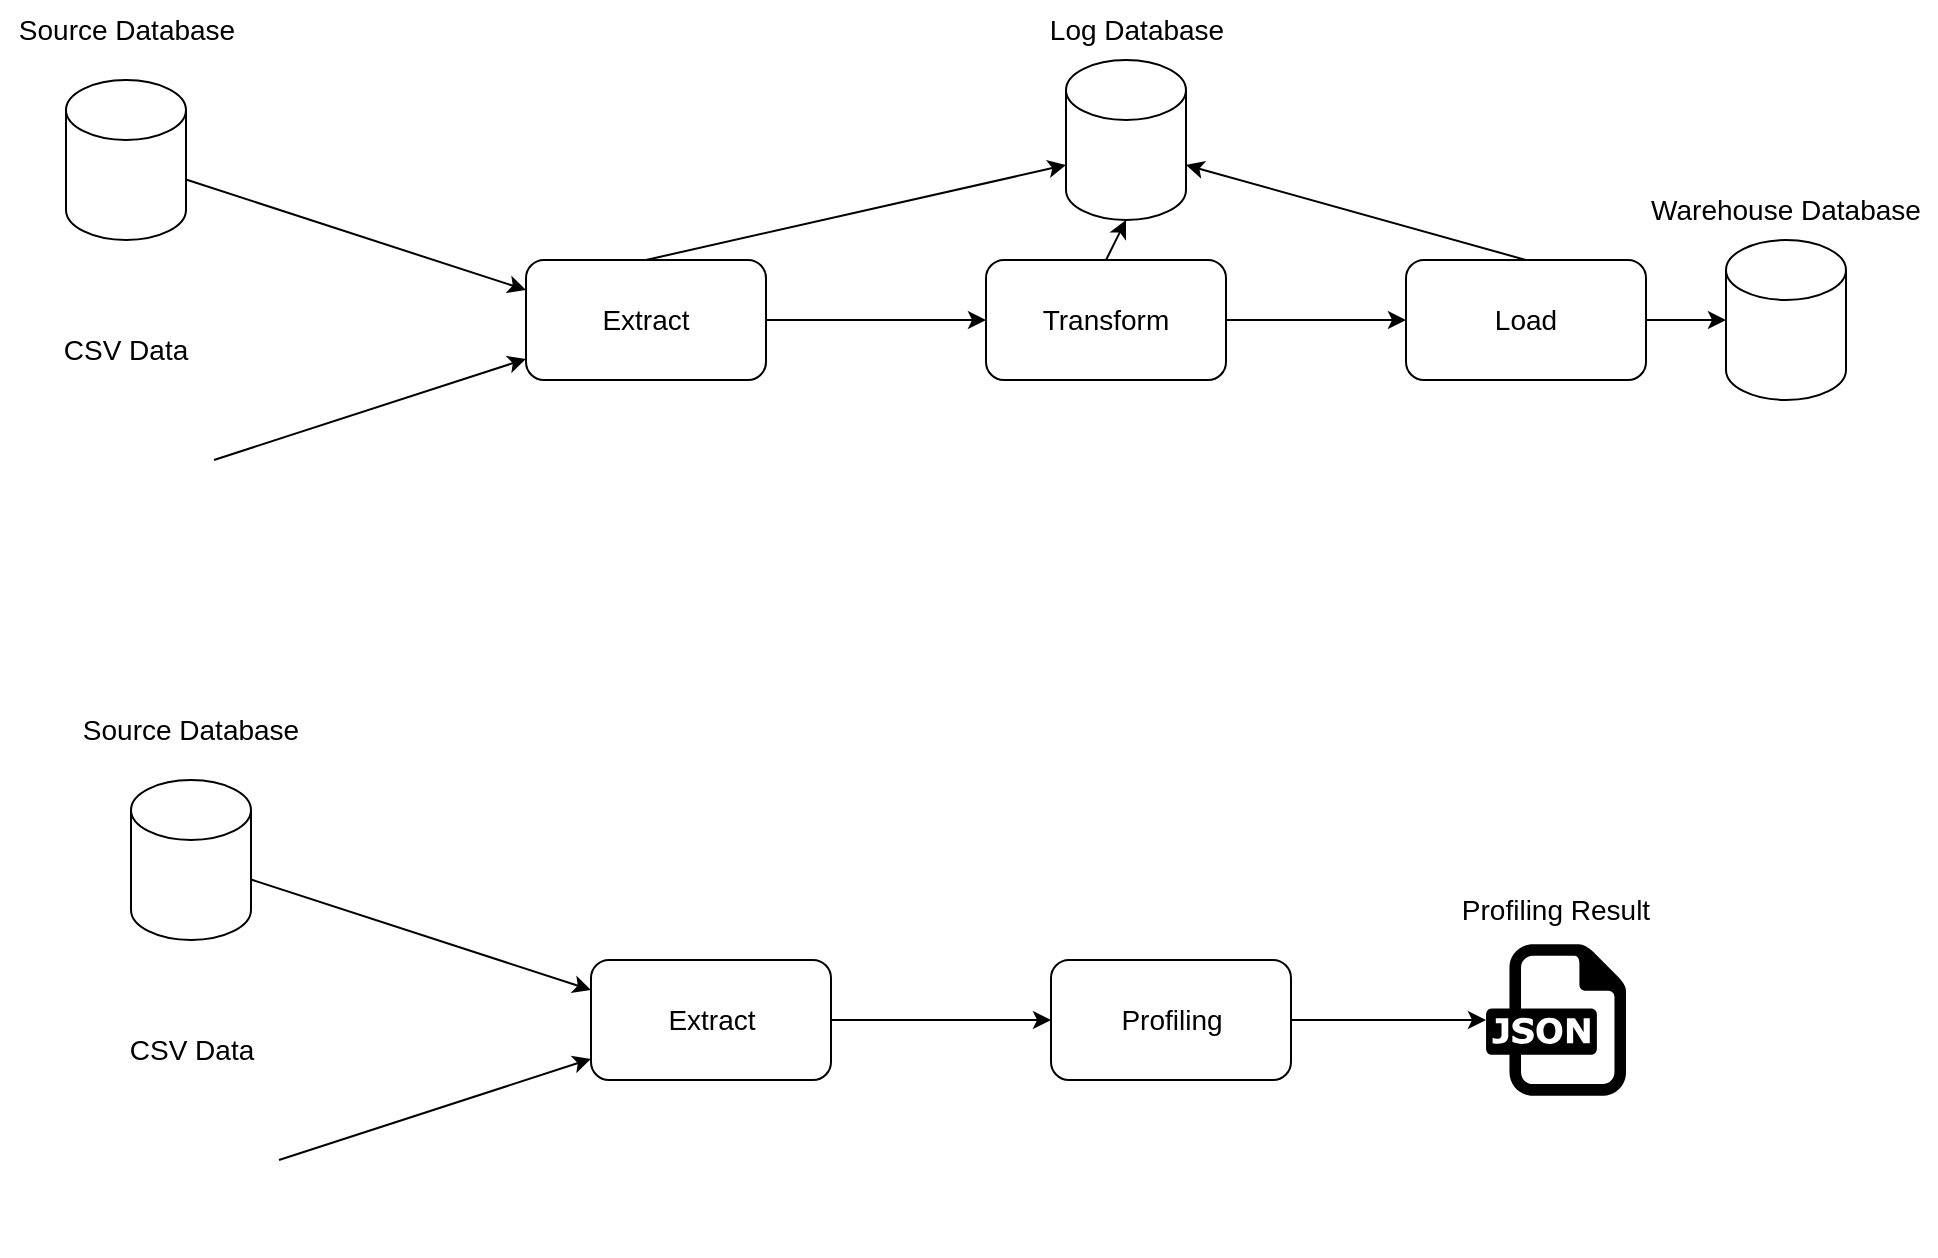 <mxfile version="26.1.0">
  <diagram name="Page-1" id="js7U7kafk7IplGhe1T0i">
    <mxGraphModel dx="1628" dy="820" grid="1" gridSize="10" guides="1" tooltips="1" connect="1" arrows="1" fold="1" page="1" pageScale="1" pageWidth="1200" pageHeight="1920" math="0" shadow="0">
      <root>
        <mxCell id="0" />
        <mxCell id="1" parent="0" />
        <mxCell id="j2Y-IpniyFIQyYTk3NZa-1" value="" style="shape=cylinder3;whiteSpace=wrap;html=1;boundedLbl=1;backgroundOutline=1;size=15;" parent="1" vertex="1">
          <mxGeometry x="50" y="100" width="60" height="80" as="geometry" />
        </mxCell>
        <mxCell id="j2Y-IpniyFIQyYTk3NZa-2" value="" style="shape=image;html=1;verticalAlign=top;verticalLabelPosition=bottom;labelBackgroundColor=#ffffff;imageAspect=0;aspect=fixed;image=https://cdn3.iconfinder.com/data/icons/document-icons-2/30/647714-excel-128.png" parent="1" vertex="1">
          <mxGeometry x="36" y="250" width="88" height="88" as="geometry" />
        </mxCell>
        <mxCell id="j2Y-IpniyFIQyYTk3NZa-3" value="&lt;font style=&quot;font-size: 14px;&quot;&gt;Source Database&lt;/font&gt;" style="text;html=1;align=center;verticalAlign=middle;whiteSpace=wrap;rounded=0;" parent="1" vertex="1">
          <mxGeometry x="17.5" y="60" width="125" height="30" as="geometry" />
        </mxCell>
        <mxCell id="j2Y-IpniyFIQyYTk3NZa-4" value="&lt;font style=&quot;font-size: 14px;&quot;&gt;CSV Data&lt;/font&gt;" style="text;html=1;align=center;verticalAlign=middle;whiteSpace=wrap;rounded=0;" parent="1" vertex="1">
          <mxGeometry x="25" y="220" width="110" height="30" as="geometry" />
        </mxCell>
        <mxCell id="j2Y-IpniyFIQyYTk3NZa-5" value="" style="endArrow=classic;html=1;rounded=0;entryX=0;entryY=0.25;entryDx=0;entryDy=0;" parent="1" source="j2Y-IpniyFIQyYTk3NZa-1" target="j2Y-IpniyFIQyYTk3NZa-7" edge="1">
          <mxGeometry width="50" height="50" relative="1" as="geometry">
            <mxPoint x="400" y="460" as="sourcePoint" />
            <mxPoint x="270" y="220" as="targetPoint" />
          </mxGeometry>
        </mxCell>
        <mxCell id="j2Y-IpniyFIQyYTk3NZa-6" value="" style="endArrow=classic;html=1;rounded=0;" parent="1" target="j2Y-IpniyFIQyYTk3NZa-7" edge="1">
          <mxGeometry width="50" height="50" relative="1" as="geometry">
            <mxPoint x="124" y="290" as="sourcePoint" />
            <mxPoint x="270" y="230" as="targetPoint" />
          </mxGeometry>
        </mxCell>
        <mxCell id="j2Y-IpniyFIQyYTk3NZa-7" value="&lt;font style=&quot;font-size: 14px;&quot;&gt;Extract&lt;/font&gt;" style="rounded=1;whiteSpace=wrap;html=1;" parent="1" vertex="1">
          <mxGeometry x="280" y="190" width="120" height="60" as="geometry" />
        </mxCell>
        <mxCell id="j2Y-IpniyFIQyYTk3NZa-8" value="&lt;font style=&quot;font-size: 14px;&quot;&gt;Transform&lt;/font&gt;" style="rounded=1;whiteSpace=wrap;html=1;" parent="1" vertex="1">
          <mxGeometry x="510" y="190" width="120" height="60" as="geometry" />
        </mxCell>
        <mxCell id="j2Y-IpniyFIQyYTk3NZa-9" value="" style="endArrow=classic;html=1;rounded=0;exitX=1;exitY=0.5;exitDx=0;exitDy=0;entryX=0;entryY=0.5;entryDx=0;entryDy=0;" parent="1" source="j2Y-IpniyFIQyYTk3NZa-7" target="j2Y-IpniyFIQyYTk3NZa-8" edge="1">
          <mxGeometry width="50" height="50" relative="1" as="geometry">
            <mxPoint x="400" y="470" as="sourcePoint" />
            <mxPoint x="450" y="420" as="targetPoint" />
          </mxGeometry>
        </mxCell>
        <mxCell id="j2Y-IpniyFIQyYTk3NZa-15" value="" style="shape=cylinder3;whiteSpace=wrap;html=1;boundedLbl=1;backgroundOutline=1;size=15;" parent="1" vertex="1">
          <mxGeometry x="880" y="180" width="60" height="80" as="geometry" />
        </mxCell>
        <mxCell id="j2Y-IpniyFIQyYTk3NZa-16" value="" style="endArrow=classic;html=1;rounded=0;exitX=1;exitY=0.5;exitDx=0;exitDy=0;entryX=0;entryY=0.5;entryDx=0;entryDy=0;" parent="1" edge="1">
          <mxGeometry width="50" height="50" relative="1" as="geometry">
            <mxPoint x="630" y="220" as="sourcePoint" />
            <mxPoint x="720" y="220" as="targetPoint" />
          </mxGeometry>
        </mxCell>
        <mxCell id="j2Y-IpniyFIQyYTk3NZa-17" value="" style="endArrow=classic;html=1;rounded=0;exitX=1;exitY=0.5;exitDx=0;exitDy=0;entryX=0;entryY=0.5;entryDx=0;entryDy=0;entryPerimeter=0;" parent="1" target="j2Y-IpniyFIQyYTk3NZa-15" edge="1">
          <mxGeometry width="50" height="50" relative="1" as="geometry">
            <mxPoint x="810" y="220" as="sourcePoint" />
            <mxPoint x="450" y="420" as="targetPoint" />
          </mxGeometry>
        </mxCell>
        <mxCell id="j2Y-IpniyFIQyYTk3NZa-25" value="&lt;font style=&quot;font-size: 14px;&quot;&gt;Warehouse Database&lt;/font&gt;" style="text;html=1;align=center;verticalAlign=middle;whiteSpace=wrap;rounded=0;" parent="1" vertex="1">
          <mxGeometry x="835" y="150" width="150" height="30" as="geometry" />
        </mxCell>
        <mxCell id="j2Y-IpniyFIQyYTk3NZa-53" value="" style="shape=cylinder3;whiteSpace=wrap;html=1;boundedLbl=1;backgroundOutline=1;size=15;" parent="1" vertex="1">
          <mxGeometry x="550" y="90" width="60" height="80" as="geometry" />
        </mxCell>
        <mxCell id="j2Y-IpniyFIQyYTk3NZa-54" value="" style="endArrow=classic;html=1;rounded=0;entryX=0;entryY=0;entryDx=0;entryDy=52.5;entryPerimeter=0;" parent="1" target="j2Y-IpniyFIQyYTk3NZa-53" edge="1">
          <mxGeometry width="50" height="50" relative="1" as="geometry">
            <mxPoint x="340" y="190" as="sourcePoint" />
            <mxPoint x="390" y="140" as="targetPoint" />
          </mxGeometry>
        </mxCell>
        <mxCell id="j2Y-IpniyFIQyYTk3NZa-55" value="" style="endArrow=classic;html=1;rounded=0;entryX=0.5;entryY=1;entryDx=0;entryDy=0;entryPerimeter=0;" parent="1" target="j2Y-IpniyFIQyYTk3NZa-53" edge="1">
          <mxGeometry width="50" height="50" relative="1" as="geometry">
            <mxPoint x="570" y="190" as="sourcePoint" />
            <mxPoint x="620" y="140" as="targetPoint" />
          </mxGeometry>
        </mxCell>
        <mxCell id="j2Y-IpniyFIQyYTk3NZa-56" value="&lt;font style=&quot;font-size: 14px;&quot;&gt;Log Database&lt;/font&gt;" style="text;html=1;align=center;verticalAlign=middle;resizable=0;points=[];autosize=1;strokeColor=none;fillColor=none;" parent="1" vertex="1">
          <mxGeometry x="530" y="60" width="110" height="30" as="geometry" />
        </mxCell>
        <mxCell id="-EUCcQbOThU1HB9aQN2q-1" value="&lt;font style=&quot;font-size: 14px;&quot;&gt;Load&lt;/font&gt;" style="rounded=1;whiteSpace=wrap;html=1;" vertex="1" parent="1">
          <mxGeometry x="720" y="190" width="120" height="60" as="geometry" />
        </mxCell>
        <mxCell id="-EUCcQbOThU1HB9aQN2q-2" value="" style="endArrow=classic;html=1;rounded=0;entryX=1;entryY=0;entryDx=0;entryDy=52.5;entryPerimeter=0;exitX=0.5;exitY=0;exitDx=0;exitDy=0;" edge="1" parent="1" source="-EUCcQbOThU1HB9aQN2q-1" target="j2Y-IpniyFIQyYTk3NZa-53">
          <mxGeometry width="50" height="50" relative="1" as="geometry">
            <mxPoint x="350" y="200" as="sourcePoint" />
            <mxPoint x="560" y="153" as="targetPoint" />
          </mxGeometry>
        </mxCell>
        <mxCell id="-EUCcQbOThU1HB9aQN2q-3" value="" style="shape=cylinder3;whiteSpace=wrap;html=1;boundedLbl=1;backgroundOutline=1;size=15;" vertex="1" parent="1">
          <mxGeometry x="82.5" y="450" width="60" height="80" as="geometry" />
        </mxCell>
        <mxCell id="-EUCcQbOThU1HB9aQN2q-4" value="" style="shape=image;html=1;verticalAlign=top;verticalLabelPosition=bottom;labelBackgroundColor=#ffffff;imageAspect=0;aspect=fixed;image=https://cdn3.iconfinder.com/data/icons/document-icons-2/30/647714-excel-128.png" vertex="1" parent="1">
          <mxGeometry x="68.5" y="600" width="88" height="88" as="geometry" />
        </mxCell>
        <mxCell id="-EUCcQbOThU1HB9aQN2q-5" value="&lt;font style=&quot;font-size: 14px;&quot;&gt;Source Database&lt;/font&gt;" style="text;html=1;align=center;verticalAlign=middle;whiteSpace=wrap;rounded=0;" vertex="1" parent="1">
          <mxGeometry x="50" y="410" width="125" height="30" as="geometry" />
        </mxCell>
        <mxCell id="-EUCcQbOThU1HB9aQN2q-6" value="&lt;font style=&quot;font-size: 14px;&quot;&gt;CSV Data&lt;/font&gt;" style="text;html=1;align=center;verticalAlign=middle;whiteSpace=wrap;rounded=0;" vertex="1" parent="1">
          <mxGeometry x="57.5" y="570" width="110" height="30" as="geometry" />
        </mxCell>
        <mxCell id="-EUCcQbOThU1HB9aQN2q-7" value="" style="endArrow=classic;html=1;rounded=0;entryX=0;entryY=0.25;entryDx=0;entryDy=0;" edge="1" parent="1" source="-EUCcQbOThU1HB9aQN2q-3" target="-EUCcQbOThU1HB9aQN2q-9">
          <mxGeometry width="50" height="50" relative="1" as="geometry">
            <mxPoint x="432.5" y="810" as="sourcePoint" />
            <mxPoint x="302.5" y="570" as="targetPoint" />
          </mxGeometry>
        </mxCell>
        <mxCell id="-EUCcQbOThU1HB9aQN2q-8" value="" style="endArrow=classic;html=1;rounded=0;" edge="1" parent="1" target="-EUCcQbOThU1HB9aQN2q-9">
          <mxGeometry width="50" height="50" relative="1" as="geometry">
            <mxPoint x="156.5" y="640" as="sourcePoint" />
            <mxPoint x="302.5" y="580" as="targetPoint" />
          </mxGeometry>
        </mxCell>
        <mxCell id="-EUCcQbOThU1HB9aQN2q-9" value="&lt;font style=&quot;font-size: 14px;&quot;&gt;Extract&lt;/font&gt;" style="rounded=1;whiteSpace=wrap;html=1;" vertex="1" parent="1">
          <mxGeometry x="312.5" y="540" width="120" height="60" as="geometry" />
        </mxCell>
        <mxCell id="-EUCcQbOThU1HB9aQN2q-10" value="&lt;font style=&quot;font-size: 14px;&quot;&gt;Profiling&lt;/font&gt;" style="rounded=1;whiteSpace=wrap;html=1;" vertex="1" parent="1">
          <mxGeometry x="542.5" y="540" width="120" height="60" as="geometry" />
        </mxCell>
        <mxCell id="-EUCcQbOThU1HB9aQN2q-11" value="" style="endArrow=classic;html=1;rounded=0;exitX=1;exitY=0.5;exitDx=0;exitDy=0;entryX=0;entryY=0.5;entryDx=0;entryDy=0;" edge="1" parent="1" source="-EUCcQbOThU1HB9aQN2q-9" target="-EUCcQbOThU1HB9aQN2q-10">
          <mxGeometry width="50" height="50" relative="1" as="geometry">
            <mxPoint x="432.5" y="820" as="sourcePoint" />
            <mxPoint x="482.5" y="770" as="targetPoint" />
          </mxGeometry>
        </mxCell>
        <mxCell id="-EUCcQbOThU1HB9aQN2q-13" value="" style="endArrow=classic;html=1;rounded=0;exitX=1;exitY=0.5;exitDx=0;exitDy=0;" edge="1" parent="1" target="-EUCcQbOThU1HB9aQN2q-22">
          <mxGeometry width="50" height="50" relative="1" as="geometry">
            <mxPoint x="662.5" y="570" as="sourcePoint" />
            <mxPoint x="752.5" y="570" as="targetPoint" />
          </mxGeometry>
        </mxCell>
        <mxCell id="-EUCcQbOThU1HB9aQN2q-15" value="&lt;font style=&quot;font-size: 14px;&quot;&gt;Profiling Result&lt;/font&gt;" style="text;html=1;align=center;verticalAlign=middle;whiteSpace=wrap;rounded=0;" vertex="1" parent="1">
          <mxGeometry x="720" y="500" width="150" height="30" as="geometry" />
        </mxCell>
        <mxCell id="-EUCcQbOThU1HB9aQN2q-22" value="" style="dashed=0;outlineConnect=0;html=1;align=center;labelPosition=center;verticalLabelPosition=bottom;verticalAlign=top;shape=mxgraph.weblogos.json" vertex="1" parent="1">
          <mxGeometry x="760" y="532.1" width="70" height="75.8" as="geometry" />
        </mxCell>
      </root>
    </mxGraphModel>
  </diagram>
</mxfile>
